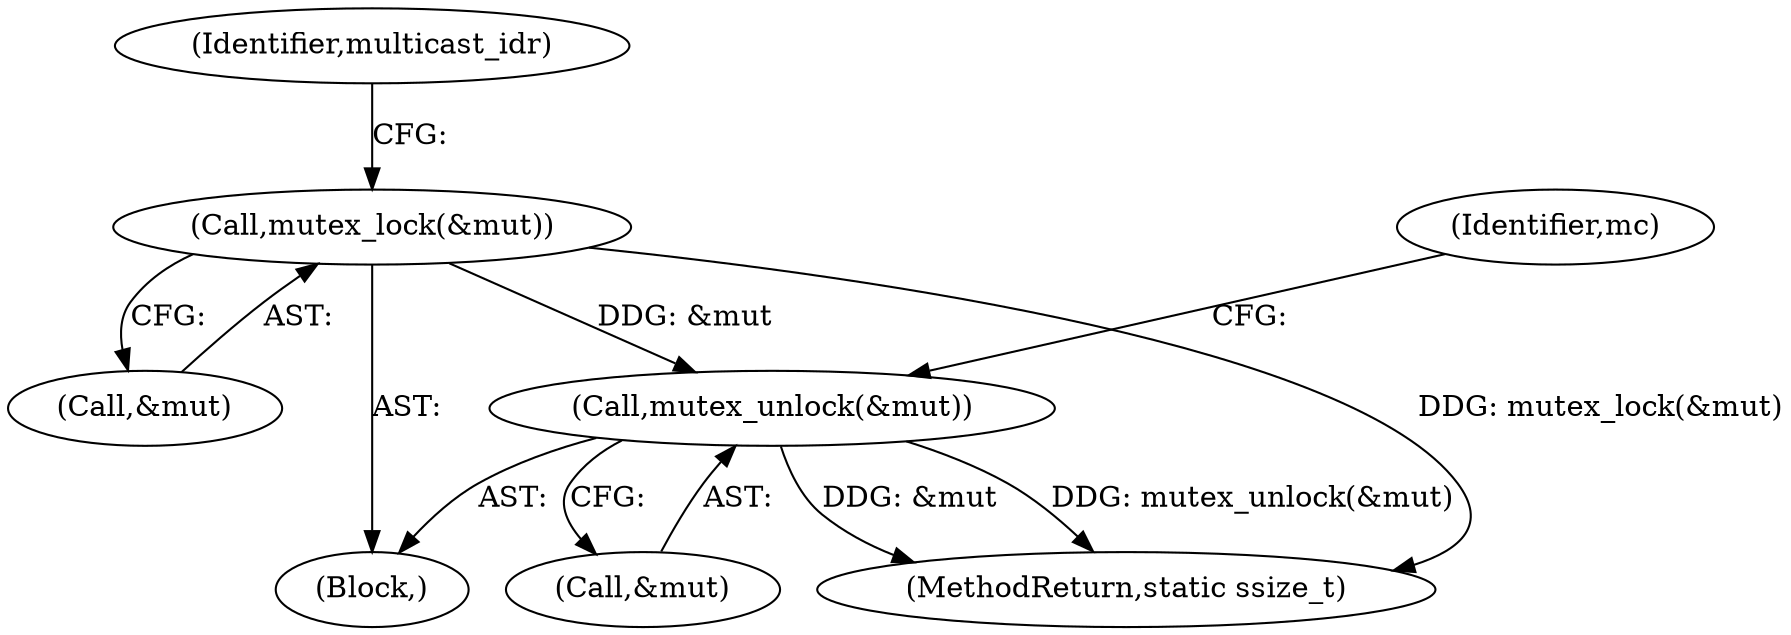 digraph "0_linux_cb2595c1393b4a5211534e6f0a0fbad369e21ad8_0@API" {
"1000299" [label="(Call,mutex_unlock(&mut))"];
"1000290" [label="(Call,mutex_lock(&mut))"];
"1000299" [label="(Call,mutex_unlock(&mut))"];
"1000300" [label="(Call,&mut)"];
"1000104" [label="(Block,)"];
"1000295" [label="(Identifier,multicast_idr)"];
"1000305" [label="(Identifier,mc)"];
"1000319" [label="(MethodReturn,static ssize_t)"];
"1000290" [label="(Call,mutex_lock(&mut))"];
"1000291" [label="(Call,&mut)"];
"1000299" -> "1000104"  [label="AST: "];
"1000299" -> "1000300"  [label="CFG: "];
"1000300" -> "1000299"  [label="AST: "];
"1000305" -> "1000299"  [label="CFG: "];
"1000299" -> "1000319"  [label="DDG: mutex_unlock(&mut)"];
"1000299" -> "1000319"  [label="DDG: &mut"];
"1000290" -> "1000299"  [label="DDG: &mut"];
"1000290" -> "1000104"  [label="AST: "];
"1000290" -> "1000291"  [label="CFG: "];
"1000291" -> "1000290"  [label="AST: "];
"1000295" -> "1000290"  [label="CFG: "];
"1000290" -> "1000319"  [label="DDG: mutex_lock(&mut)"];
}

